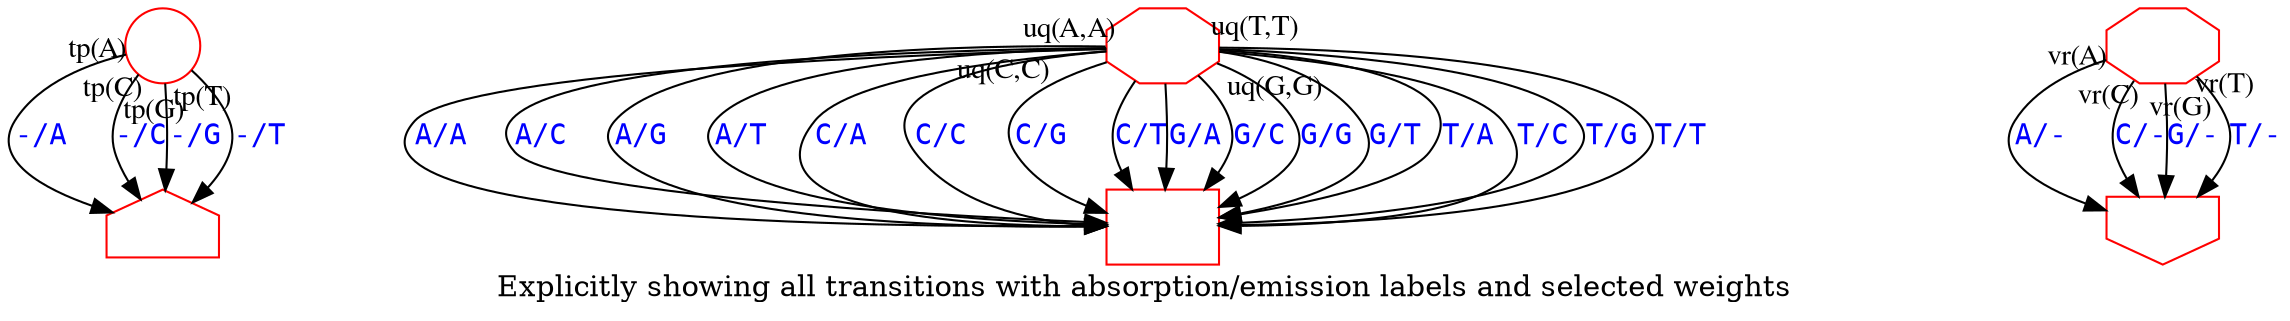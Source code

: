 digraph G {

    S [label="", shape=circle, color=red];

    I [label="", shape=house, color=red];

    W [label="", shape=octagon, color=red, ordering="out"];
    X [label="", shape=octagon, color=red];

    M [label="", shape=rect, color=red];

    D [label="", shape=invhouse, color=red];

S->I [label="-/A" taillabel="tp(A)" labeldistance=1.4 fontcolor="blue" labelfontcolor="black" fontname="Courier" labelfontname="Times"];
S->I [label="-/C" taillabel="tp(C)" labeldistance=1.4 fontcolor="blue" labelfontcolor="black" fontname="Courier" labelfontname="Times"];
S->I [label="-/G" taillabel="tp(G)" labeldistance=1.4 fontcolor="blue" labelfontcolor="black" fontname="Courier" labelfontname="Times"];
S->I [label="-/T" taillabel="tp(T)" labeldistance=1.4 fontcolor="blue" labelfontcolor="black" fontname="Courier" labelfontname="Times"];

X->D [label="A/-" taillabel="vr(A)" labeldistance=1.4 fontcolor="blue" labelfontcolor="black" fontname="Courier" labelfontname="Times"];
X->D [label="C/-" taillabel="vr(C)" labeldistance=1.4 fontcolor="blue" labelfontcolor="black" fontname="Courier" labelfontname="Times"];
X->D [label="G/-" taillabel="vr(G)" labelangle=30 labeldistance=1.4 fontcolor="blue" labelfontcolor="black" fontname="Courier" labelfontname="Times"];
X->D [label="T/-" taillabel="vr(T)" labelangle=30 labeldistance=1.4 fontcolor="blue" labelfontcolor="black" fontname="Courier" labelfontname="Times"];

W->M [label="A/A" taillabel="uq(A,A)" labelangle=330 labeldistance=2 fontcolor="blue" labelfontcolor="black" fontname="Courier" labelfontname="Times"];
W->M [label="A/C" fontcolor="blue" fontname="Courier"];
W->M [label="A/G" fontcolor="blue" fontname="Courier"];
W->M [label="A/T" fontcolor="blue" fontname="Courier"];

W->M [label="C/A" fontcolor="blue" fontname="Courier"];
W->M [label="C/C" taillabel="uq(C,C)" labelangle=5 labeldistance=5 fontcolor="blue" labelfontcolor="black" fontname="Courier" labelfontname="Times"];
W->M [label="C/G" fontcolor="blue" fontname="Courier"];
W->M [label="C/T" fontcolor="blue" fontname="Courier"];

W->M [label="G/A" fontcolor="blue" fontname="Courier"];
W->M [label="G/C" fontcolor="blue" fontname="Courier"];
W->M [label="G/G" taillabel="uq(G,G)" labelangle=0 labeldistance=3 fontcolor="blue" labelfontcolor="black" fontname="Courier" labelfontname="Times"];
W->M [label="G/T" fontcolor="blue" fontname="Courier"];

W->M [label="T/A" fontcolor="blue" fontname="Courier"];
W->M [label="T/C" fontcolor="blue" fontname="Courier"];
W->M [label="T/G" fontcolor="blue" fontname="Courier"];
W->M [label="T/T" taillabel="uq(T,T)" labelangle=30 labeldistance=2 fontcolor="blue" labelfontcolor="black" fontname="Courier" labelfontname="Times"];

    label="Explicitly showing all transitions with absorption/emission labels and selected weights";
}
